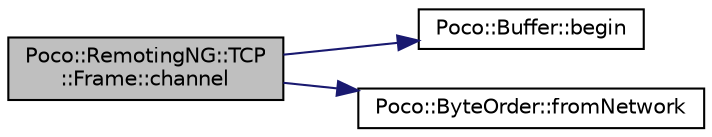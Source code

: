 digraph "Poco::RemotingNG::TCP::Frame::channel"
{
 // LATEX_PDF_SIZE
  edge [fontname="Helvetica",fontsize="10",labelfontname="Helvetica",labelfontsize="10"];
  node [fontname="Helvetica",fontsize="10",shape=record];
  rankdir="LR";
  Node1 [label="Poco::RemotingNG::TCP\l::Frame::channel",height=0.2,width=0.4,color="black", fillcolor="grey75", style="filled", fontcolor="black",tooltip="Returns the frame type."];
  Node1 -> Node2 [color="midnightblue",fontsize="10",style="solid",fontname="Helvetica"];
  Node2 [label="Poco::Buffer::begin",height=0.2,width=0.4,color="black", fillcolor="white", style="filled",URL="$classPoco_1_1Buffer.html#a9a3ae9f4ebf9cf667bd9f413afc0f75f",tooltip="Returns a pointer to the beginning of the buffer."];
  Node1 -> Node3 [color="midnightblue",fontsize="10",style="solid",fontname="Helvetica"];
  Node3 [label="Poco::ByteOrder::fromNetwork",height=0.2,width=0.4,color="black", fillcolor="white", style="filled",URL="$classPoco_1_1ByteOrder.html#a58dd2efa411ef1cdf71531049ea03d9d",tooltip=" "];
}
